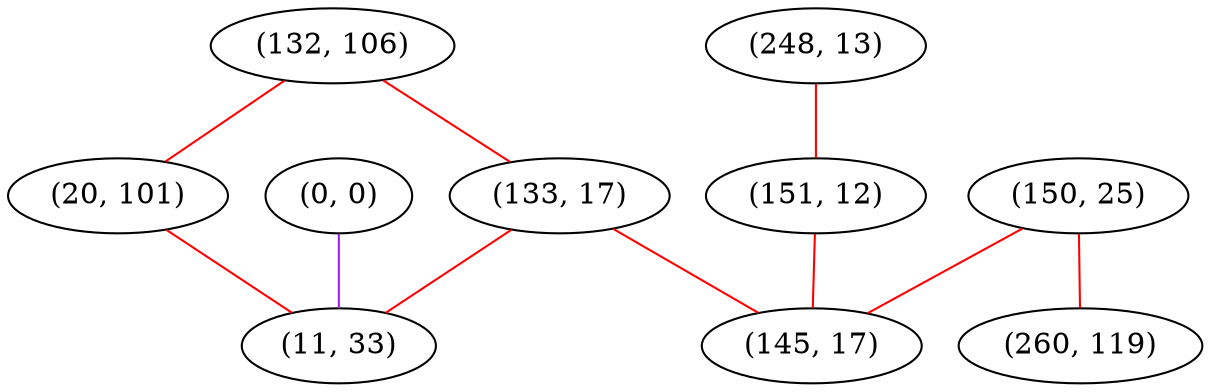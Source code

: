 graph "" {
"(132, 106)";
"(150, 25)";
"(0, 0)";
"(133, 17)";
"(20, 101)";
"(260, 119)";
"(11, 33)";
"(248, 13)";
"(151, 12)";
"(145, 17)";
"(132, 106)" -- "(20, 101)"  [color=red, key=0, weight=1];
"(132, 106)" -- "(133, 17)"  [color=red, key=0, weight=1];
"(150, 25)" -- "(260, 119)"  [color=red, key=0, weight=1];
"(150, 25)" -- "(145, 17)"  [color=red, key=0, weight=1];
"(0, 0)" -- "(11, 33)"  [color=purple, key=0, weight=4];
"(133, 17)" -- "(11, 33)"  [color=red, key=0, weight=1];
"(133, 17)" -- "(145, 17)"  [color=red, key=0, weight=1];
"(20, 101)" -- "(11, 33)"  [color=red, key=0, weight=1];
"(248, 13)" -- "(151, 12)"  [color=red, key=0, weight=1];
"(151, 12)" -- "(145, 17)"  [color=red, key=0, weight=1];
}
